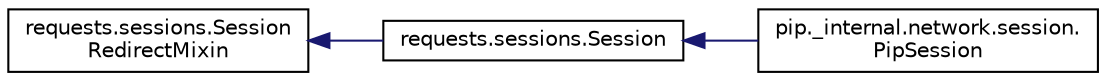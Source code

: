 digraph "Graphical Class Hierarchy"
{
 // LATEX_PDF_SIZE
  edge [fontname="Helvetica",fontsize="10",labelfontname="Helvetica",labelfontsize="10"];
  node [fontname="Helvetica",fontsize="10",shape=record];
  rankdir="LR";
  Node0 [label="requests.sessions.Session\lRedirectMixin",height=0.2,width=0.4,color="black", fillcolor="white", style="filled",URL="$classrequests_1_1sessions_1_1SessionRedirectMixin.html",tooltip=" "];
  Node0 -> Node1 [dir="back",color="midnightblue",fontsize="10",style="solid",fontname="Helvetica"];
  Node1 [label="requests.sessions.Session",height=0.2,width=0.4,color="black", fillcolor="white", style="filled",URL="$classrequests_1_1sessions_1_1Session.html",tooltip=" "];
  Node1 -> Node2 [dir="back",color="midnightblue",fontsize="10",style="solid",fontname="Helvetica"];
  Node2 [label="pip._internal.network.session.\lPipSession",height=0.2,width=0.4,color="black", fillcolor="white", style="filled",URL="$classpip_1_1__internal_1_1network_1_1session_1_1PipSession.html",tooltip=" "];
}
